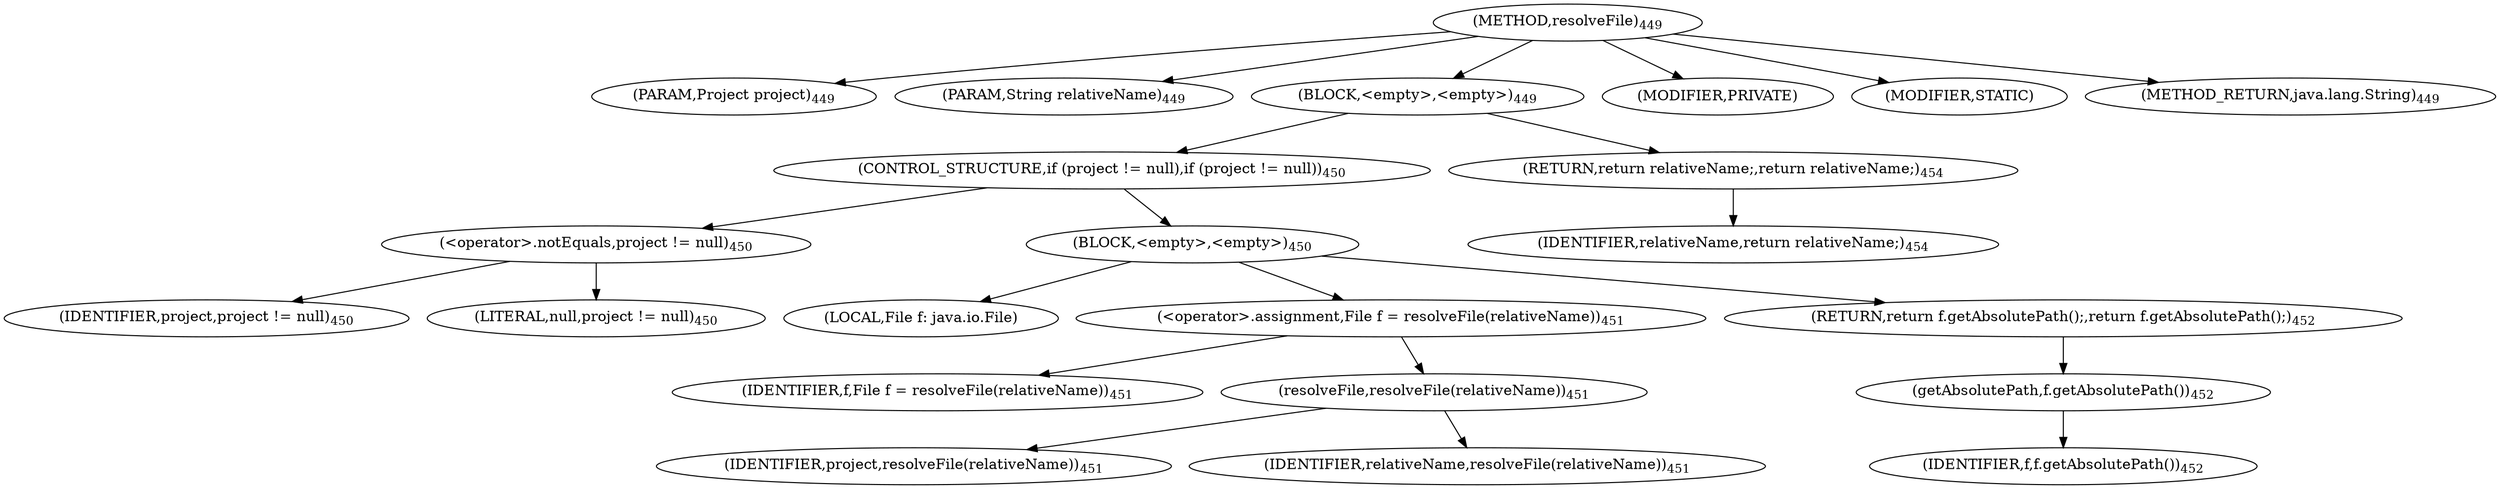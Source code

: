 digraph "resolveFile" {  
"1010" [label = <(METHOD,resolveFile)<SUB>449</SUB>> ]
"1011" [label = <(PARAM,Project project)<SUB>449</SUB>> ]
"1012" [label = <(PARAM,String relativeName)<SUB>449</SUB>> ]
"1013" [label = <(BLOCK,&lt;empty&gt;,&lt;empty&gt;)<SUB>449</SUB>> ]
"1014" [label = <(CONTROL_STRUCTURE,if (project != null),if (project != null))<SUB>450</SUB>> ]
"1015" [label = <(&lt;operator&gt;.notEquals,project != null)<SUB>450</SUB>> ]
"1016" [label = <(IDENTIFIER,project,project != null)<SUB>450</SUB>> ]
"1017" [label = <(LITERAL,null,project != null)<SUB>450</SUB>> ]
"1018" [label = <(BLOCK,&lt;empty&gt;,&lt;empty&gt;)<SUB>450</SUB>> ]
"1019" [label = <(LOCAL,File f: java.io.File)> ]
"1020" [label = <(&lt;operator&gt;.assignment,File f = resolveFile(relativeName))<SUB>451</SUB>> ]
"1021" [label = <(IDENTIFIER,f,File f = resolveFile(relativeName))<SUB>451</SUB>> ]
"1022" [label = <(resolveFile,resolveFile(relativeName))<SUB>451</SUB>> ]
"1023" [label = <(IDENTIFIER,project,resolveFile(relativeName))<SUB>451</SUB>> ]
"1024" [label = <(IDENTIFIER,relativeName,resolveFile(relativeName))<SUB>451</SUB>> ]
"1025" [label = <(RETURN,return f.getAbsolutePath();,return f.getAbsolutePath();)<SUB>452</SUB>> ]
"1026" [label = <(getAbsolutePath,f.getAbsolutePath())<SUB>452</SUB>> ]
"1027" [label = <(IDENTIFIER,f,f.getAbsolutePath())<SUB>452</SUB>> ]
"1028" [label = <(RETURN,return relativeName;,return relativeName;)<SUB>454</SUB>> ]
"1029" [label = <(IDENTIFIER,relativeName,return relativeName;)<SUB>454</SUB>> ]
"1030" [label = <(MODIFIER,PRIVATE)> ]
"1031" [label = <(MODIFIER,STATIC)> ]
"1032" [label = <(METHOD_RETURN,java.lang.String)<SUB>449</SUB>> ]
  "1010" -> "1011" 
  "1010" -> "1012" 
  "1010" -> "1013" 
  "1010" -> "1030" 
  "1010" -> "1031" 
  "1010" -> "1032" 
  "1013" -> "1014" 
  "1013" -> "1028" 
  "1014" -> "1015" 
  "1014" -> "1018" 
  "1015" -> "1016" 
  "1015" -> "1017" 
  "1018" -> "1019" 
  "1018" -> "1020" 
  "1018" -> "1025" 
  "1020" -> "1021" 
  "1020" -> "1022" 
  "1022" -> "1023" 
  "1022" -> "1024" 
  "1025" -> "1026" 
  "1026" -> "1027" 
  "1028" -> "1029" 
}

